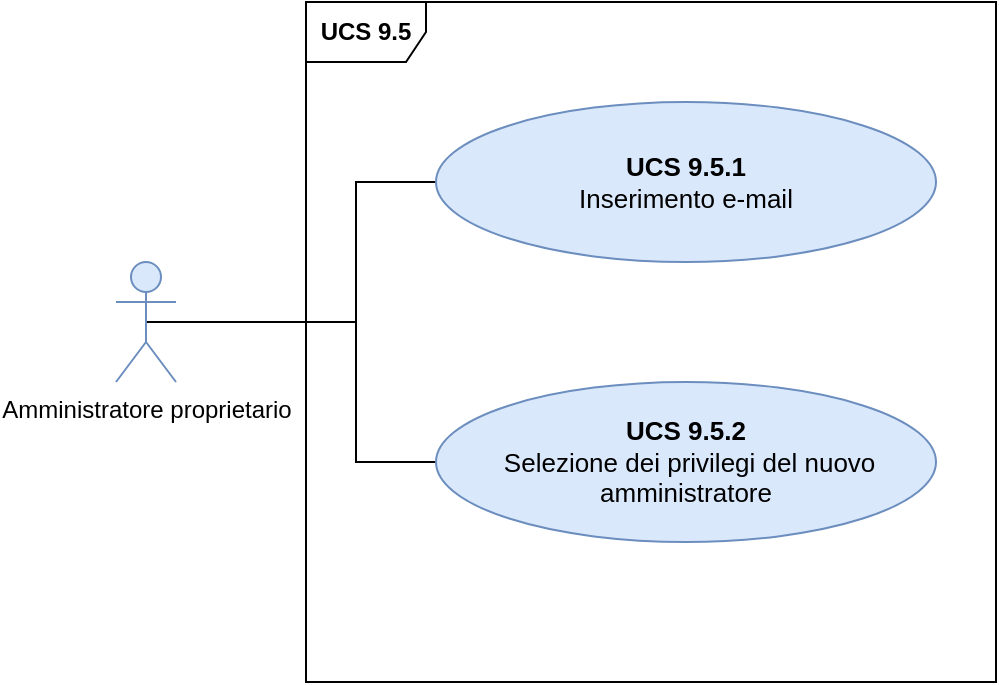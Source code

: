 <mxfile version="12.8.5" pages="3"><diagram id="Xi873d2jgKs4zCgE1X1S" name="Page-1"><mxGraphModel dx="1422" dy="830" grid="1" gridSize="10" guides="1" tooltips="1" connect="1" arrows="1" fold="1" page="1" pageScale="1" pageWidth="827" pageHeight="1169" math="0" shadow="0"><root><mxCell id="0"/><mxCell id="1" parent="0"/><mxCell id="Vq5lPvEIQTBAxOurSjUW-1" value="&lt;b&gt;UCS 9.5&lt;/b&gt;" style="shape=umlFrame;whiteSpace=wrap;html=1;" parent="1" vertex="1"><mxGeometry x="195" y="100" width="345" height="340" as="geometry"/></mxCell><mxCell id="Vq5lPvEIQTBAxOurSjUW-25" style="edgeStyle=orthogonalEdgeStyle;rounded=0;orthogonalLoop=1;jettySize=auto;html=1;exitX=0.5;exitY=0.5;exitDx=0;exitDy=0;exitPerimeter=0;entryX=0;entryY=0.5;entryDx=0;entryDy=0;endArrow=none;endFill=0;" parent="1" source="Vq5lPvEIQTBAxOurSjUW-4" target="Vq5lPvEIQTBAxOurSjUW-23" edge="1"><mxGeometry relative="1" as="geometry"><Array as="points"><mxPoint x="220" y="260"/><mxPoint x="220" y="190"/></Array></mxGeometry></mxCell><mxCell id="Vq5lPvEIQTBAxOurSjUW-26" style="edgeStyle=orthogonalEdgeStyle;rounded=0;orthogonalLoop=1;jettySize=auto;html=1;exitX=0.5;exitY=0.5;exitDx=0;exitDy=0;exitPerimeter=0;entryX=0;entryY=0.5;entryDx=0;entryDy=0;endArrow=none;endFill=0;" parent="1" source="Vq5lPvEIQTBAxOurSjUW-4" target="Vq5lPvEIQTBAxOurSjUW-24" edge="1"><mxGeometry relative="1" as="geometry"><Array as="points"><mxPoint x="220" y="260"/><mxPoint x="220" y="330"/></Array></mxGeometry></mxCell><mxCell id="Vq5lPvEIQTBAxOurSjUW-4" value="Amministratore proprietario" style="shape=umlActor;verticalLabelPosition=bottom;labelBackgroundColor=#ffffff;verticalAlign=top;html=1;outlineConnect=0;fillColor=#dae8fc;strokeColor=#6c8ebf;" parent="1" vertex="1"><mxGeometry x="100" y="230" width="30" height="60" as="geometry"/></mxCell><mxCell id="Vq5lPvEIQTBAxOurSjUW-23" value="&lt;font style=&quot;font-size: 13px&quot;&gt;&lt;b&gt;UCS 9.5.1&lt;br&gt;&lt;/b&gt;Inserimento e-mail&lt;br&gt;&lt;/font&gt;" style="ellipse;whiteSpace=wrap;html=1;fillColor=#dae8fc;strokeColor=#6c8ebf;fontFamily=Helvetica;fontSize=12;" parent="1" vertex="1"><mxGeometry x="260" y="150" width="250" height="80" as="geometry"/></mxCell><mxCell id="Vq5lPvEIQTBAxOurSjUW-24" value="&lt;font style=&quot;font-size: 13px&quot;&gt;&lt;b&gt;UCS 9.5.2&lt;br&gt;&lt;/b&gt;&amp;nbsp;Selezione dei privilegi del nuovo amministratore&lt;br&gt;&lt;/font&gt;" style="ellipse;whiteSpace=wrap;html=1;fillColor=#dae8fc;strokeColor=#6c8ebf;fontFamily=Helvetica;fontSize=12;" parent="1" vertex="1"><mxGeometry x="260" y="290" width="250" height="80" as="geometry"/></mxCell></root></mxGraphModel></diagram><diagram id="TV9-tvz7MvsnARDxWFb3" name="Page-2"><mxGraphModel dx="723" dy="1956" grid="1" gridSize="10" guides="1" tooltips="1" connect="1" arrows="1" fold="1" page="1" pageScale="1" pageWidth="827" pageHeight="1169" math="0" shadow="0"><root><mxCell id="aSCP99tgC5f0CBsBtODz-0"/><mxCell id="aSCP99tgC5f0CBsBtODz-1" parent="aSCP99tgC5f0CBsBtODz-0"/><mxCell id="aSCP99tgC5f0CBsBtODz-2" style="edgeStyle=orthogonalEdgeStyle;rounded=0;orthogonalLoop=1;jettySize=auto;html=1;entryX=0;entryY=0.5;entryDx=0;entryDy=0;endArrow=none;endFill=0;" parent="aSCP99tgC5f0CBsBtODz-1" source="aSCP99tgC5f0CBsBtODz-5" target="aSCP99tgC5f0CBsBtODz-10" edge="1"><mxGeometry relative="1" as="geometry"><Array as="points"><mxPoint x="1220" y="150.0"/><mxPoint x="1220" y="60.0"/></Array></mxGeometry></mxCell><mxCell id="aSCP99tgC5f0CBsBtODz-3" style="edgeStyle=orthogonalEdgeStyle;rounded=0;orthogonalLoop=1;jettySize=auto;html=1;entryX=0;entryY=0.5;entryDx=0;entryDy=0;endArrow=none;endFill=0;" parent="aSCP99tgC5f0CBsBtODz-1" source="aSCP99tgC5f0CBsBtODz-5" target="aSCP99tgC5f0CBsBtODz-9" edge="1"><mxGeometry relative="1" as="geometry"><Array as="points"><mxPoint x="1220" y="150.0"/><mxPoint x="1220" y="180.0"/></Array></mxGeometry></mxCell><mxCell id="aSCP99tgC5f0CBsBtODz-4" style="edgeStyle=orthogonalEdgeStyle;rounded=0;orthogonalLoop=1;jettySize=auto;html=1;entryX=0;entryY=0.5;entryDx=0;entryDy=0;endArrow=none;endFill=0;exitX=0.5;exitY=0.5;exitDx=0;exitDy=0;exitPerimeter=0;" parent="aSCP99tgC5f0CBsBtODz-1" source="aSCP99tgC5f0CBsBtODz-5" target="aSCP99tgC5f0CBsBtODz-8" edge="1"><mxGeometry relative="1" as="geometry"><Array as="points"><mxPoint x="1220" y="150"/><mxPoint x="1220" y="310"/><mxPoint x="1240" y="310"/></Array></mxGeometry></mxCell><mxCell id="_MsVq3V67AljcyKQCfha-1" style="edgeStyle=orthogonalEdgeStyle;rounded=0;orthogonalLoop=1;jettySize=auto;html=1;entryX=0;entryY=0.5;entryDx=0;entryDy=0;endArrow=none;endFill=0;" parent="aSCP99tgC5f0CBsBtODz-1" source="aSCP99tgC5f0CBsBtODz-5" target="_MsVq3V67AljcyKQCfha-0" edge="1"><mxGeometry relative="1" as="geometry"><Array as="points"><mxPoint x="1220" y="150"/><mxPoint x="1220" y="545"/></Array></mxGeometry></mxCell><mxCell id="aSCP99tgC5f0CBsBtODz-5" value="&lt;font color=&quot;#000000&quot;&gt;&lt;b&gt;Amministratore proprietario&lt;/b&gt;&lt;/font&gt;" style="shape=umlActor;verticalLabelPosition=bottom;labelBackgroundColor=#ffffff;verticalAlign=top;html=1;outlineConnect=0;fillColor=#dae8fc;strokeColor=#6c8ebf;" parent="aSCP99tgC5f0CBsBtODz-1" vertex="1"><mxGeometry x="1080" y="120.0" width="30" height="60" as="geometry"/></mxCell><mxCell id="aSCP99tgC5f0CBsBtODz-7" value="&lt;b&gt;UCS 9.1&lt;/b&gt;" style="shape=umlFrame;whiteSpace=wrap;html=1;" parent="aSCP99tgC5f0CBsBtODz-1" vertex="1"><mxGeometry x="1190" y="-70" width="600" height="670" as="geometry"/></mxCell><mxCell id="aSCP99tgC5f0CBsBtODz-8" value="&lt;b&gt;UCS 9.1.3&lt;/b&gt;&lt;br&gt;Inserimento conferma password del nuovo amministratore&lt;br&gt;&lt;b&gt;________________&lt;br&gt;Extension point:&lt;br&gt;UCS 10.9.3&lt;/b&gt;" style="ellipse;whiteSpace=wrap;html=1;fillColor=#dae8fc;strokeColor=#6c8ebf;" parent="aSCP99tgC5f0CBsBtODz-1" vertex="1"><mxGeometry x="1240" y="270" width="200" height="90" as="geometry"/></mxCell><mxCell id="aSCP99tgC5f0CBsBtODz-9" value="&lt;b&gt;UCS 9.1.2&lt;/b&gt;&amp;nbsp;&lt;br&gt;Inserimento password del nuovo amministratore&lt;br&gt;&lt;b&gt;_________________&lt;br&gt;Extension point:&lt;br&gt;UCS 10.9.2&lt;/b&gt;" style="ellipse;whiteSpace=wrap;html=1;fillColor=#dae8fc;strokeColor=#6c8ebf;" parent="aSCP99tgC5f0CBsBtODz-1" vertex="1"><mxGeometry x="1228" y="135" width="192" height="90" as="geometry"/></mxCell><mxCell id="aSCP99tgC5f0CBsBtODz-10" value="&lt;b&gt;UCS 9.1.1&lt;br&gt;&lt;/b&gt;Inserimento indirizzo e-mail del nuovo amministratore&lt;br&gt;&lt;b&gt;____________________&lt;br&gt;Extension point:&lt;br&gt;UCS 10.9.1&lt;/b&gt;" style="ellipse;whiteSpace=wrap;html=1;fillColor=#dae8fc;strokeColor=#6c8ebf;" parent="aSCP99tgC5f0CBsBtODz-1" vertex="1"><mxGeometry x="1230" y="15" width="166" height="90" as="geometry"/></mxCell><mxCell id="aSCP99tgC5f0CBsBtODz-11" value="&lt;b&gt;UCS 10.9.1&lt;/b&gt;&amp;nbsp;&lt;br&gt;Visualizzazione messaggio di errore in caso di e-mail già presente durante la registrazione" style="ellipse;whiteSpace=wrap;html=1;fillColor=#dae8fc;strokeColor=#6c8ebf;" parent="aSCP99tgC5f0CBsBtODz-1" vertex="1"><mxGeometry x="1580" y="20.0" width="160" height="80" as="geometry"/></mxCell><mxCell id="aSCP99tgC5f0CBsBtODz-12" value="&lt;b&gt;UCS 10.9.3&lt;br&gt;&lt;/b&gt;Visualizzazione messaggio di errore password e conferma password diverse" style="ellipse;whiteSpace=wrap;html=1;fillColor=#dae8fc;strokeColor=#6c8ebf;" parent="aSCP99tgC5f0CBsBtODz-1" vertex="1"><mxGeometry x="1540" y="340" width="180" height="80" as="geometry"/></mxCell><mxCell id="aSCP99tgC5f0CBsBtODz-13" value="" style="endArrow=none;dashed=1;html=1;entryX=0;entryY=0.5;entryDx=0;entryDy=0;exitX=1;exitY=0.5;exitDx=0;exitDy=0;startArrow=open;startFill=0;" parent="aSCP99tgC5f0CBsBtODz-1" source="aSCP99tgC5f0CBsBtODz-10" target="aSCP99tgC5f0CBsBtODz-11" edge="1"><mxGeometry width="50" height="50" relative="1" as="geometry"><mxPoint x="1400" y="190.0" as="sourcePoint"/><mxPoint x="1450" y="140.0" as="targetPoint"/><Array as="points"/></mxGeometry></mxCell><mxCell id="aSCP99tgC5f0CBsBtODz-14" value="&lt;b&gt;UCS 10.9.2&amp;nbsp;&lt;br&gt;&lt;/b&gt;Visualizzazione messaggio di errore in caso di password troppo debole" style="ellipse;whiteSpace=wrap;html=1;fillColor=#dae8fc;strokeColor=#6c8ebf;" parent="aSCP99tgC5f0CBsBtODz-1" vertex="1"><mxGeometry x="1620" y="140.0" width="160" height="80" as="geometry"/></mxCell><mxCell id="aSCP99tgC5f0CBsBtODz-15" value="" style="endArrow=none;dashed=1;html=1;exitX=1;exitY=0.5;exitDx=0;exitDy=0;entryX=0;entryY=0.5;entryDx=0;entryDy=0;startArrow=open;startFill=0;" parent="aSCP99tgC5f0CBsBtODz-1" source="aSCP99tgC5f0CBsBtODz-9" target="aSCP99tgC5f0CBsBtODz-14" edge="1"><mxGeometry width="50" height="50" relative="1" as="geometry"><mxPoint x="1430" y="290" as="sourcePoint"/><mxPoint x="1530" y="260" as="targetPoint"/></mxGeometry></mxCell><mxCell id="aSCP99tgC5f0CBsBtODz-16" value="" style="endArrow=none;dashed=1;html=1;exitX=1;exitY=0.5;exitDx=0;exitDy=0;entryX=0;entryY=0.5;entryDx=0;entryDy=0;strokeColor=none;startArrow=openThin;startFill=0;" parent="aSCP99tgC5f0CBsBtODz-1" source="aSCP99tgC5f0CBsBtODz-8" target="aSCP99tgC5f0CBsBtODz-12" edge="1"><mxGeometry width="50" height="50" relative="1" as="geometry"><mxPoint x="1430" y="380" as="sourcePoint"/><mxPoint x="1480" y="330" as="targetPoint"/></mxGeometry></mxCell><mxCell id="aSCP99tgC5f0CBsBtODz-17" value="&amp;lt;&amp;lt;extend&amp;gt;&amp;gt;" style="text;html=1;align=center;verticalAlign=middle;resizable=0;points=[];;autosize=1;" parent="aSCP99tgC5f0CBsBtODz-1" vertex="1"><mxGeometry x="1396" y="40.0" width="80" height="20" as="geometry"/></mxCell><mxCell id="aSCP99tgC5f0CBsBtODz-18" value="&amp;lt;&amp;lt;extend&amp;gt;&amp;gt;" style="text;html=1;align=center;verticalAlign=middle;resizable=0;points=[];;autosize=1;direction=west;" parent="aSCP99tgC5f0CBsBtODz-1" vertex="1"><mxGeometry x="1440" y="160.0" width="80" height="20" as="geometry"/></mxCell><mxCell id="aSCP99tgC5f0CBsBtODz-19" value="&lt;div style=&quot;text-align: left&quot;&gt;&lt;span&gt;Condition: {L'e-mail inserita dall'amministratore è già presente nel sistema}&lt;/span&gt;&lt;/div&gt;&lt;div style=&quot;text-align: left&quot;&gt;Extension point: &lt;b&gt;Error message&lt;/b&gt;&lt;/div&gt;" style="shape=note;size=20;whiteSpace=wrap;html=1;fillColor=#fff2cc;strokeColor=#d6b656;" parent="aSCP99tgC5f0CBsBtODz-1" vertex="1"><mxGeometry x="1408" y="-50.0" width="180" height="70" as="geometry"/></mxCell><mxCell id="aSCP99tgC5f0CBsBtODz-21" value="&lt;div style=&quot;text-align: left&quot;&gt;&lt;span&gt;Condition: {&lt;/span&gt;&lt;span&gt;Password e conferma password sono diverse}&lt;/span&gt;&lt;/div&gt;&lt;div style=&quot;text-align: left&quot;&gt;Extension point: &lt;b&gt;Error message&lt;/b&gt;&lt;/div&gt;" style="shape=note;size=20;whiteSpace=wrap;html=1;fillColor=#fff2cc;strokeColor=#d6b656;" parent="aSCP99tgC5f0CBsBtODz-1" vertex="1"><mxGeometry x="1380" y="424" width="190" height="60" as="geometry"/></mxCell><mxCell id="aSCP99tgC5f0CBsBtODz-22" value="" style="endArrow=none;dashed=1;html=1;exitX=0;exitY=0;exitDx=85;exitDy=0;exitPerimeter=0;" parent="aSCP99tgC5f0CBsBtODz-1" source="aSCP99tgC5f0CBsBtODz-21" edge="1"><mxGeometry width="50" height="50" relative="1" as="geometry"><mxPoint x="1520" y="410" as="sourcePoint"/><mxPoint x="1463" y="380" as="targetPoint"/><Array as="points"/></mxGeometry></mxCell><mxCell id="aSCP99tgC5f0CBsBtODz-23" value="&lt;div style=&quot;text-align: left&quot;&gt;&lt;span&gt;Condition: {&lt;/span&gt;&lt;span&gt;La password inserita dall'amministratore risulta poco sicura al sistema}&lt;/span&gt;&lt;/div&gt;&lt;div style=&quot;text-align: left&quot;&gt;Extension point: &lt;b&gt;Error message&lt;/b&gt;&lt;/div&gt;" style="shape=note;size=20;whiteSpace=wrap;html=1;fillColor=#fff2cc;strokeColor=#d6b656;" parent="aSCP99tgC5f0CBsBtODz-1" vertex="1"><mxGeometry x="1470" y="210.0" width="170" height="80" as="geometry"/></mxCell><mxCell id="aSCP99tgC5f0CBsBtODz-24" value="" style="endArrow=none;dashed=1;html=1;exitX=0;exitY=0;exitDx=50;exitDy=0;exitPerimeter=0;entryX=-0.012;entryY=0.06;entryDx=0;entryDy=0;entryPerimeter=0;" parent="aSCP99tgC5f0CBsBtODz-1" source="aSCP99tgC5f0CBsBtODz-23" target="aSCP99tgC5f0CBsBtODz-18" edge="1"><mxGeometry width="50" height="50" relative="1" as="geometry"><mxPoint x="1495" y="270" as="sourcePoint"/><mxPoint x="1510" y="260" as="targetPoint"/></mxGeometry></mxCell><mxCell id="aSCP99tgC5f0CBsBtODz-25" value="" style="endArrow=none;dashed=1;html=1;entryX=0.5;entryY=1;entryDx=0;entryDy=0;entryPerimeter=0;" parent="aSCP99tgC5f0CBsBtODz-1" target="aSCP99tgC5f0CBsBtODz-19" edge="1"><mxGeometry width="50" height="50" relative="1" as="geometry"><mxPoint x="1495" y="60" as="sourcePoint"/><mxPoint x="1410" y="50.0" as="targetPoint"/></mxGeometry></mxCell><mxCell id="aSCP99tgC5f0CBsBtODz-26" value="&amp;lt;&amp;lt;extend&amp;gt;&amp;gt;" style="text;html=1;align=center;verticalAlign=middle;resizable=0;points=[];;autosize=1;rotation=0;" parent="aSCP99tgC5f0CBsBtODz-1" vertex="1"><mxGeometry x="1423" y="360" width="80" height="20" as="geometry"/></mxCell><mxCell id="aSCP99tgC5f0CBsBtODz-27" value="" style="endArrow=none;dashed=1;html=1;exitX=1;exitY=1;exitDx=0;exitDy=0;startArrow=open;startFill=0;rounded=0;" parent="aSCP99tgC5f0CBsBtODz-1" source="aSCP99tgC5f0CBsBtODz-8" edge="1"><mxGeometry width="50" height="50" relative="1" as="geometry"><mxPoint x="1410.711" y="388.284" as="sourcePoint"/><mxPoint x="1411" y="380" as="targetPoint"/><Array as="points"/></mxGeometry></mxCell><mxCell id="aSCP99tgC5f0CBsBtODz-28" value="" style="endArrow=none;dashed=1;html=1;exitX=0;exitY=0.5;exitDx=0;exitDy=0;" parent="aSCP99tgC5f0CBsBtODz-1" source="aSCP99tgC5f0CBsBtODz-12" edge="1"><mxGeometry width="50" height="50" relative="1" as="geometry"><mxPoint x="1060" y="640" as="sourcePoint"/><mxPoint x="1410" y="380" as="targetPoint"/></mxGeometry></mxCell><mxCell id="_MsVq3V67AljcyKQCfha-0" value="&lt;b&gt;UCS 9.1.4&lt;br&gt;&lt;/b&gt;Selezione dei privilegi del nuovo amministratore" style="ellipse;whiteSpace=wrap;html=1;fillColor=#dae8fc;strokeColor=#6c8ebf;" parent="aSCP99tgC5f0CBsBtODz-1" vertex="1"><mxGeometry x="1236" y="500" width="224" height="90" as="geometry"/></mxCell></root></mxGraphModel></diagram><diagram id="NYDo0iNyxRPDPUaoJraR" name="Page-3"><mxGraphModel dx="723" dy="1956" grid="1" gridSize="10" guides="1" tooltips="1" connect="1" arrows="1" fold="1" page="1" pageScale="1" pageWidth="827" pageHeight="1169" math="0" shadow="0"><root><mxCell id="CqOBSw80tuq1lIW3SZ3Y-0"/><mxCell id="CqOBSw80tuq1lIW3SZ3Y-1" parent="CqOBSw80tuq1lIW3SZ3Y-0"/><mxCell id="CqOBSw80tuq1lIW3SZ3Y-2" style="edgeStyle=orthogonalEdgeStyle;rounded=0;orthogonalLoop=1;jettySize=auto;html=1;entryX=0;entryY=0.5;entryDx=0;entryDy=0;endArrow=none;endFill=0;" parent="CqOBSw80tuq1lIW3SZ3Y-1" source="CqOBSw80tuq1lIW3SZ3Y-5" target="CqOBSw80tuq1lIW3SZ3Y-10" edge="1"><mxGeometry relative="1" as="geometry"><Array as="points"><mxPoint x="1220" y="150.0"/><mxPoint x="1220" y="60.0"/></Array></mxGeometry></mxCell><mxCell id="CqOBSw80tuq1lIW3SZ3Y-3" style="edgeStyle=orthogonalEdgeStyle;rounded=0;orthogonalLoop=1;jettySize=auto;html=1;entryX=0;entryY=0.5;entryDx=0;entryDy=0;endArrow=none;endFill=0;" parent="CqOBSw80tuq1lIW3SZ3Y-1" source="CqOBSw80tuq1lIW3SZ3Y-5" target="CqOBSw80tuq1lIW3SZ3Y-9" edge="1"><mxGeometry relative="1" as="geometry"><Array as="points"><mxPoint x="1220" y="150.0"/><mxPoint x="1220" y="180.0"/></Array></mxGeometry></mxCell><mxCell id="CqOBSw80tuq1lIW3SZ3Y-4" style="edgeStyle=orthogonalEdgeStyle;rounded=0;orthogonalLoop=1;jettySize=auto;html=1;entryX=0;entryY=0.5;entryDx=0;entryDy=0;endArrow=none;endFill=0;" parent="CqOBSw80tuq1lIW3SZ3Y-1" source="CqOBSw80tuq1lIW3SZ3Y-5" target="CqOBSw80tuq1lIW3SZ3Y-8" edge="1"><mxGeometry relative="1" as="geometry"><Array as="points"><mxPoint x="1220" y="150.0"/><mxPoint x="1220" y="310"/></Array></mxGeometry></mxCell><mxCell id="CqOBSw80tuq1lIW3SZ3Y-5" value="&lt;font color=&quot;#000000&quot;&gt;&lt;b&gt;Amministratore proprietario&lt;/b&gt;&lt;/font&gt;" style="shape=umlActor;verticalLabelPosition=bottom;labelBackgroundColor=#ffffff;verticalAlign=top;html=1;outlineConnect=0;fillColor=#dae8fc;strokeColor=#6c8ebf;" parent="CqOBSw80tuq1lIW3SZ3Y-1" vertex="1"><mxGeometry x="1100" y="120.0" width="30" height="60" as="geometry"/></mxCell><mxCell id="CqOBSw80tuq1lIW3SZ3Y-6" value="" style="endArrow=none;html=1;" parent="CqOBSw80tuq1lIW3SZ3Y-1" target="CqOBSw80tuq1lIW3SZ3Y-5" edge="1"><mxGeometry width="50" height="50" relative="1" as="geometry"><mxPoint x="1130" y="180" as="sourcePoint"/><mxPoint x="1290" y="250" as="targetPoint"/></mxGeometry></mxCell><mxCell id="CqOBSw80tuq1lIW3SZ3Y-7" value="&lt;b&gt;UCS 9&lt;/b&gt;" style="shape=umlFrame;whiteSpace=wrap;html=1;" parent="CqOBSw80tuq1lIW3SZ3Y-1" vertex="1"><mxGeometry x="1198" y="-10" width="600" height="500" as="geometry"/></mxCell><mxCell id="duX04oKgBjLl-mo6b4M_-3" style="edgeStyle=orthogonalEdgeStyle;rounded=0;orthogonalLoop=1;jettySize=auto;html=1;entryX=0.5;entryY=0;entryDx=0;entryDy=0;dashed=1;endArrow=classic;endFill=1;" parent="CqOBSw80tuq1lIW3SZ3Y-1" source="CqOBSw80tuq1lIW3SZ3Y-8" target="duX04oKgBjLl-mo6b4M_-2" edge="1"><mxGeometry relative="1" as="geometry"/></mxCell><mxCell id="CqOBSw80tuq1lIW3SZ3Y-8" value="&lt;b&gt;UCS 9.3&lt;br&gt;&lt;/b&gt;Modifica dei privilegi di un amministratore&lt;br&gt;&lt;b&gt;________________&lt;br&gt;Extension point:&lt;br&gt;UCS 10.9.4&lt;/b&gt;" style="ellipse;whiteSpace=wrap;html=1;fillColor=#dae8fc;strokeColor=#6c8ebf;" parent="CqOBSw80tuq1lIW3SZ3Y-1" vertex="1"><mxGeometry x="1230" y="270" width="220" height="90" as="geometry"/></mxCell><mxCell id="CqOBSw80tuq1lIW3SZ3Y-9" value="&lt;b&gt;UCS 9.2&amp;nbsp;&lt;br&gt;&lt;/b&gt;Eliminazione di un amministratore&lt;br&gt;&lt;b&gt;________________&lt;br&gt;Extension point:&lt;br&gt;UCS 10.9.4&lt;/b&gt;" style="ellipse;whiteSpace=wrap;html=1;fillColor=#dae8fc;strokeColor=#6c8ebf;" parent="CqOBSw80tuq1lIW3SZ3Y-1" vertex="1"><mxGeometry x="1228" y="140" width="212" height="80" as="geometry"/></mxCell><mxCell id="CqOBSw80tuq1lIW3SZ3Y-10" value="&lt;b&gt;UCS 9.1&lt;br&gt;&lt;/b&gt;Creazione di un nuovo amministratore" style="ellipse;whiteSpace=wrap;html=1;fillColor=#dae8fc;strokeColor=#6c8ebf;" parent="CqOBSw80tuq1lIW3SZ3Y-1" vertex="1"><mxGeometry x="1230" y="20.0" width="160" height="80" as="geometry"/></mxCell><mxCell id="duX04oKgBjLl-mo6b4M_-0" style="edgeStyle=orthogonalEdgeStyle;rounded=0;orthogonalLoop=1;jettySize=auto;html=1;entryX=1;entryY=0.5;entryDx=0;entryDy=0;dashed=1;endArrow=classic;endFill=1;" parent="CqOBSw80tuq1lIW3SZ3Y-1" source="CqOBSw80tuq1lIW3SZ3Y-14" target="CqOBSw80tuq1lIW3SZ3Y-8" edge="1"><mxGeometry relative="1" as="geometry"/></mxCell><mxCell id="CqOBSw80tuq1lIW3SZ3Y-14" value="&lt;b&gt;UCS 10.9.4&amp;nbsp;&lt;br&gt;&lt;/b&gt;Visualizzazione messaggio di errore in caso di e-mail non registrata nel sistema" style="ellipse;whiteSpace=wrap;html=1;fillColor=#dae8fc;strokeColor=#6c8ebf;" parent="CqOBSw80tuq1lIW3SZ3Y-1" vertex="1"><mxGeometry x="1620" y="140" width="170" height="80" as="geometry"/></mxCell><mxCell id="CqOBSw80tuq1lIW3SZ3Y-15" value="" style="endArrow=none;dashed=1;html=1;exitX=1;exitY=0.5;exitDx=0;exitDy=0;entryX=0;entryY=0.5;entryDx=0;entryDy=0;startArrow=open;startFill=0;" parent="CqOBSw80tuq1lIW3SZ3Y-1" source="CqOBSw80tuq1lIW3SZ3Y-9" target="CqOBSw80tuq1lIW3SZ3Y-14" edge="1"><mxGeometry width="50" height="50" relative="1" as="geometry"><mxPoint x="1430" y="290" as="sourcePoint"/><mxPoint x="1530" y="260" as="targetPoint"/></mxGeometry></mxCell><mxCell id="CqOBSw80tuq1lIW3SZ3Y-16" value="" style="endArrow=none;dashed=1;html=1;exitX=1;exitY=0.5;exitDx=0;exitDy=0;entryX=0;entryY=0.5;entryDx=0;entryDy=0;strokeColor=none;startArrow=openThin;startFill=0;" parent="CqOBSw80tuq1lIW3SZ3Y-1" source="CqOBSw80tuq1lIW3SZ3Y-8" edge="1"><mxGeometry width="50" height="50" relative="1" as="geometry"><mxPoint x="1430" y="380" as="sourcePoint"/><mxPoint x="1540" y="380" as="targetPoint"/></mxGeometry></mxCell><mxCell id="CqOBSw80tuq1lIW3SZ3Y-18" value="&amp;lt;&amp;lt;extend&amp;gt;&amp;gt;" style="text;html=1;align=center;verticalAlign=middle;resizable=0;points=[];;autosize=1;direction=west;" parent="CqOBSw80tuq1lIW3SZ3Y-1" vertex="1"><mxGeometry x="1440" y="160.0" width="80" height="20" as="geometry"/></mxCell><mxCell id="CqOBSw80tuq1lIW3SZ3Y-20" style="edgeStyle=orthogonalEdgeStyle;rounded=0;orthogonalLoop=1;jettySize=auto;html=1;exitX=0.5;exitY=1;exitDx=0;exitDy=0;exitPerimeter=0;startArrow=open;startFill=0;" parent="CqOBSw80tuq1lIW3SZ3Y-1" edge="1"><mxGeometry relative="1" as="geometry"><mxPoint x="1498" y="20" as="sourcePoint"/><mxPoint x="1498" y="20" as="targetPoint"/></mxGeometry></mxCell><mxCell id="CqOBSw80tuq1lIW3SZ3Y-23" value="&lt;div style=&quot;text-align: left&quot;&gt;&lt;span&gt;Condition: {&lt;/span&gt;&lt;span&gt;L'amministratore ha inserito una mail non registrata presso il sistema}&lt;/span&gt;&lt;/div&gt;&lt;div style=&quot;text-align: left&quot;&gt;Extension point: &lt;b&gt;Error message&lt;/b&gt;&lt;/div&gt;" style="shape=note;size=20;whiteSpace=wrap;html=1;fillColor=#fff2cc;strokeColor=#d6b656;" parent="CqOBSw80tuq1lIW3SZ3Y-1" vertex="1"><mxGeometry x="1540" y="280" width="170" height="80" as="geometry"/></mxCell><mxCell id="CqOBSw80tuq1lIW3SZ3Y-24" value="" style="endArrow=none;dashed=1;html=1;exitX=0;exitY=0;exitDx=50;exitDy=0;exitPerimeter=0;" parent="CqOBSw80tuq1lIW3SZ3Y-1" source="CqOBSw80tuq1lIW3SZ3Y-23" edge="1"><mxGeometry width="50" height="50" relative="1" as="geometry"><mxPoint x="1495" y="270" as="sourcePoint"/><mxPoint x="1570" y="180" as="targetPoint"/></mxGeometry></mxCell><mxCell id="duX04oKgBjLl-mo6b4M_-1" value="&amp;lt;&amp;lt;extend&amp;gt;&amp;gt;" style="text;html=1;align=center;verticalAlign=middle;resizable=0;points=[];;autosize=1;direction=west;" parent="CqOBSw80tuq1lIW3SZ3Y-1" vertex="1"><mxGeometry x="1450" y="290" width="80" height="20" as="geometry"/></mxCell><mxCell id="duX04oKgBjLl-mo6b4M_-2" value="&lt;b&gt;UCS 9.3.1&amp;nbsp;&lt;br&gt;&lt;/b&gt;Inserimento e-mail dell'amministratore a cui si vuole modificare i privilegi" style="ellipse;whiteSpace=wrap;html=1;fillColor=#dae8fc;strokeColor=#6c8ebf;" parent="CqOBSw80tuq1lIW3SZ3Y-1" vertex="1"><mxGeometry x="1250" y="400" width="180" height="80" as="geometry"/></mxCell><mxCell id="duX04oKgBjLl-mo6b4M_-4" value="&amp;lt;&amp;lt;include&amp;gt;&amp;gt;" style="text;html=1;align=center;verticalAlign=middle;resizable=0;points=[];;autosize=1;direction=west;" parent="CqOBSw80tuq1lIW3SZ3Y-1" vertex="1"><mxGeometry x="1340" y="370" width="80" height="20" as="geometry"/></mxCell><mxCell id="duX04oKgBjLl-mo6b4M_-5" style="edgeStyle=orthogonalEdgeStyle;rounded=0;orthogonalLoop=1;jettySize=auto;html=1;entryX=0;entryY=0.5;entryDx=0;entryDy=0;dashed=1;endArrow=classic;endFill=1;exitX=1;exitY=0;exitDx=0;exitDy=0;" parent="CqOBSw80tuq1lIW3SZ3Y-1" source="CqOBSw80tuq1lIW3SZ3Y-9" target="duX04oKgBjLl-mo6b4M_-6" edge="1"><mxGeometry relative="1" as="geometry"><mxPoint x="1520" y="10" as="sourcePoint"/></mxGeometry></mxCell><mxCell id="duX04oKgBjLl-mo6b4M_-6" value="&lt;b&gt;UCS 9.2.1&amp;nbsp;&lt;br&gt;&lt;/b&gt;Inserimento e-mail dell'amministratore da eliminare" style="ellipse;whiteSpace=wrap;html=1;fillColor=#dae8fc;strokeColor=#6c8ebf;" parent="CqOBSw80tuq1lIW3SZ3Y-1" vertex="1"><mxGeometry x="1430" y="60" width="190" height="80" as="geometry"/></mxCell><mxCell id="duX04oKgBjLl-mo6b4M_-7" value="&amp;lt;&amp;lt;include&amp;gt;&amp;gt;" style="text;html=1;align=center;verticalAlign=middle;resizable=0;points=[];;autosize=1;direction=west;" parent="CqOBSw80tuq1lIW3SZ3Y-1" vertex="1"><mxGeometry x="1340" y="110" width="80" height="20" as="geometry"/></mxCell></root></mxGraphModel></diagram></mxfile>
